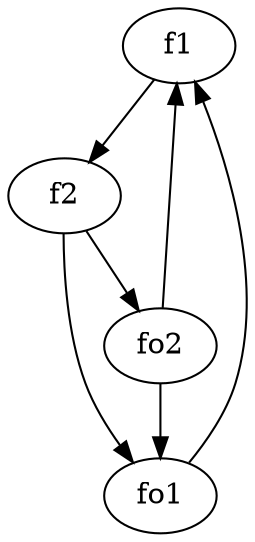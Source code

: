 strict digraph  {
f1;
f2;
fo1;
fo2;
f1 -> f2  [weight=2];
f2 -> fo1  [weight=2];
f2 -> fo2  [weight=2];
fo1 -> f1  [weight=2];
fo2 -> fo1  [weight=2];
fo2 -> f1  [weight=2];
}

